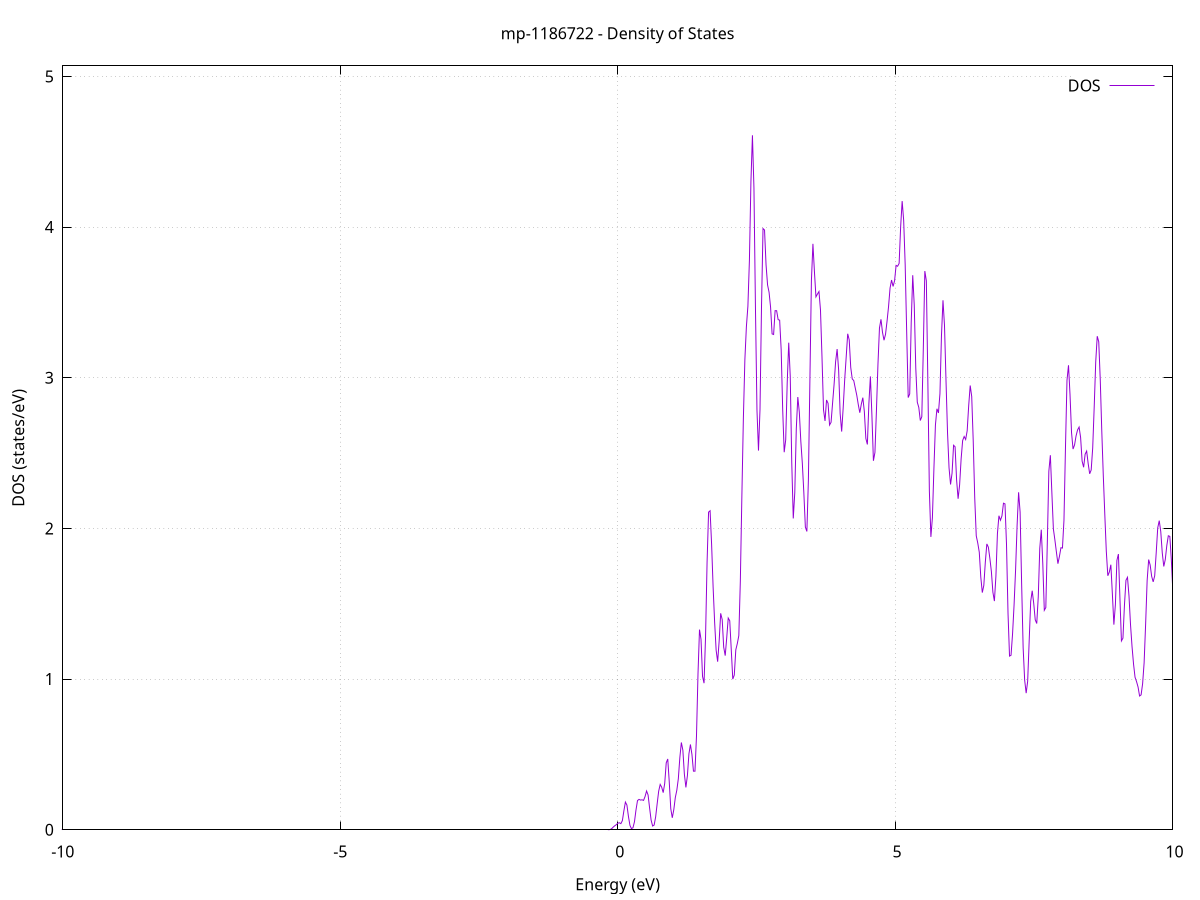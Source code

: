 set title 'mp-1186722 - Density of States'
set xlabel 'Energy (eV)'
set ylabel 'DOS (states/eV)'
set grid
set xrange [-10:10]
set yrange [0:5.070]
set xzeroaxis lt -1
set terminal png size 800,600
set output 'mp-1186722_dos_gnuplot.png'
plot '-' using 1:2 with lines title 'DOS'
-34.502100 0.000000
-34.474900 0.000000
-34.447600 0.000000
-34.420400 0.000000
-34.393100 0.000000
-34.365800 0.000000
-34.338600 0.000000
-34.311300 0.000000
-34.284100 0.000000
-34.256800 0.000000
-34.229600 0.000000
-34.202300 0.000000
-34.175100 0.000000
-34.147800 0.000000
-34.120500 0.000000
-34.093300 0.000000
-34.066000 0.000000
-34.038800 0.000000
-34.011500 0.000000
-33.984300 0.000000
-33.957000 0.000000
-33.929800 0.000000
-33.902500 0.000000
-33.875200 0.000000
-33.848000 0.000000
-33.820700 0.000000
-33.793500 0.000000
-33.766200 0.000000
-33.739000 0.000000
-33.711700 0.000000
-33.684500 0.000000
-33.657200 0.000000
-33.629900 0.000000
-33.602700 0.000000
-33.575400 0.000000
-33.548200 0.000000
-33.520900 0.000000
-33.493700 0.000000
-33.466400 0.000000
-33.439200 0.000000
-33.411900 0.000000
-33.384600 0.000000
-33.357400 0.000000
-33.330100 0.000000
-33.302900 0.000000
-33.275600 0.000000
-33.248400 0.000000
-33.221100 0.000000
-33.193900 0.000000
-33.166600 0.000000
-33.139300 0.000000
-33.112100 0.000000
-33.084800 0.000000
-33.057600 0.000000
-33.030300 0.000000
-33.003100 0.000000
-32.975800 0.000000
-32.948600 0.000000
-32.921300 0.000000
-32.894000 0.000000
-32.866800 0.000000
-32.839500 0.000000
-32.812300 0.000000
-32.785000 0.000000
-32.757800 0.000000
-32.730500 0.000000
-32.703300 0.000000
-32.676000 0.000000
-32.648700 0.000000
-32.621500 0.000000
-32.594200 0.000000
-32.567000 0.000000
-32.539700 0.000000
-32.512500 0.000000
-32.485200 0.000000
-32.458000 0.000000
-32.430700 0.000000
-32.403400 0.000000
-32.376200 0.000000
-32.348900 0.000000
-32.321700 0.000000
-32.294400 0.000000
-32.267200 0.000000
-32.239900 0.000000
-32.212600 0.000000
-32.185400 0.000000
-32.158100 0.000000
-32.130900 0.000700
-32.103600 0.008700
-32.076400 0.065600
-32.049100 0.313700
-32.021900 1.001400
-31.994600 2.311900
-31.967300 4.232700
-31.940100 6.483500
-31.912800 8.141700
-31.885600 8.130400
-31.858300 7.339300
-31.831100 8.625000
-31.803800 12.796600
-31.776600 16.508600
-31.749300 15.881800
-31.722000 10.929500
-31.694800 5.220800
-31.667500 1.676500
-31.640300 0.350400
-31.613000 0.046200
-31.585800 0.003700
-31.558500 0.000200
-31.531300 0.000000
-31.504000 0.000000
-31.476700 0.000000
-31.449500 0.000000
-31.422200 0.000000
-31.395000 0.000000
-31.367700 0.000000
-31.340500 0.000000
-31.313200 0.000000
-31.286000 0.000000
-31.258700 0.000000
-31.231400 0.000000
-31.204200 0.000000
-31.176900 0.000000
-31.149700 0.000000
-31.122400 0.000000
-31.095200 0.000000
-31.067900 0.000000
-31.040700 0.000000
-31.013400 0.000000
-30.986100 0.000000
-30.958900 0.000000
-30.931600 0.000000
-30.904400 0.000000
-30.877100 0.000000
-30.849900 0.000000
-30.822600 0.000000
-30.795400 0.000000
-30.768100 0.000000
-30.740800 0.000000
-30.713600 0.000000
-30.686300 0.000000
-30.659100 0.000000
-30.631800 0.000000
-30.604600 0.000000
-30.577300 0.000000
-30.550100 0.000000
-30.522800 0.000000
-30.495500 0.000000
-30.468300 0.000000
-30.441000 0.000000
-30.413800 0.000000
-30.386500 0.000000
-30.359300 0.000000
-30.332000 0.000000
-30.304800 0.000000
-30.277500 0.000000
-30.250200 0.000000
-30.223000 0.000000
-30.195700 0.000000
-30.168500 0.000000
-30.141200 0.000000
-30.114000 0.000000
-30.086700 0.000000
-30.059500 0.000000
-30.032200 0.000000
-30.004900 0.000000
-29.977700 0.000000
-29.950400 0.000000
-29.923200 0.000000
-29.895900 0.000000
-29.868700 0.000000
-29.841400 0.000000
-29.814200 0.000000
-29.786900 0.000000
-29.759600 0.000000
-29.732400 0.000000
-29.705100 0.000000
-29.677900 0.000000
-29.650600 0.000000
-29.623400 0.000000
-29.596100 0.000000
-29.568900 0.000000
-29.541600 0.000000
-29.514300 0.000000
-29.487100 0.000000
-29.459800 0.000000
-29.432600 0.000000
-29.405300 0.000000
-29.378100 0.000000
-29.350800 0.000000
-29.323500 0.000000
-29.296300 0.000000
-29.269000 0.000000
-29.241800 0.000000
-29.214500 0.000000
-29.187300 0.000000
-29.160000 0.000000
-29.132800 0.000000
-29.105500 0.000000
-29.078200 0.000000
-29.051000 0.000000
-29.023700 0.000000
-28.996500 0.000000
-28.969200 0.000000
-28.942000 0.000000
-28.914700 0.000000
-28.887500 0.000000
-28.860200 0.000000
-28.832900 0.000000
-28.805700 0.000000
-28.778400 0.000000
-28.751200 0.000000
-28.723900 0.000000
-28.696700 0.000000
-28.669400 0.000000
-28.642200 0.000000
-28.614900 0.000000
-28.587600 0.000000
-28.560400 0.000000
-28.533100 0.000000
-28.505900 0.000000
-28.478600 0.000000
-28.451400 0.000000
-28.424100 0.000000
-28.396900 0.000000
-28.369600 0.000000
-28.342300 0.000000
-28.315100 0.000000
-28.287800 0.000000
-28.260600 0.000000
-28.233300 0.000000
-28.206100 0.000000
-28.178800 0.000000
-28.151600 0.000000
-28.124300 0.000000
-28.097000 0.000000
-28.069800 0.000000
-28.042500 0.000000
-28.015300 0.000000
-27.988000 0.000000
-27.960800 0.000000
-27.933500 0.000000
-27.906300 0.000000
-27.879000 0.000000
-27.851700 0.000000
-27.824500 0.000000
-27.797200 0.000000
-27.770000 0.000000
-27.742700 0.000000
-27.715500 0.000000
-27.688200 0.000000
-27.661000 0.000000
-27.633700 0.000000
-27.606400 0.000000
-27.579200 0.000000
-27.551900 0.000000
-27.524700 0.000000
-27.497400 0.000000
-27.470200 0.000000
-27.442900 0.000000
-27.415700 0.000000
-27.388400 0.000000
-27.361100 0.000000
-27.333900 0.000000
-27.306600 0.000000
-27.279400 0.000000
-27.252100 0.000000
-27.224900 0.000000
-27.197600 0.000000
-27.170400 0.000000
-27.143100 0.000000
-27.115800 0.000600
-27.088600 0.014800
-27.061300 0.199800
-27.034100 1.527700
-27.006800 6.679700
-26.979600 17.011700
-26.952300 26.250100
-26.925100 26.355900
-26.897800 18.648500
-26.870500 9.437800
-26.843300 3.190500
-26.816000 0.664700
-26.788800 0.081200
-26.761500 0.005700
-26.734300 0.000200
-26.707000 0.000000
-26.679800 0.000000
-26.652500 0.000000
-26.625200 0.000000
-26.598000 0.000000
-26.570700 0.000000
-26.543500 0.000000
-26.516200 0.000000
-26.489000 0.000000
-26.461700 0.000000
-26.434400 0.000000
-26.407200 0.000000
-26.379900 0.000000
-26.352700 0.000000
-26.325400 0.000000
-26.298200 0.000000
-26.270900 0.000000
-26.243700 0.000000
-26.216400 0.000000
-26.189100 0.000000
-26.161900 0.000000
-26.134600 0.000000
-26.107400 0.000000
-26.080100 0.000000
-26.052900 0.000000
-26.025600 0.000000
-25.998400 0.000000
-25.971100 0.000000
-25.943800 0.000000
-25.916600 0.000000
-25.889300 0.000000
-25.862100 0.000000
-25.834800 0.000000
-25.807600 0.000000
-25.780300 0.000000
-25.753100 0.000000
-25.725800 0.000000
-25.698500 0.000000
-25.671300 0.000000
-25.644000 0.000000
-25.616800 0.000000
-25.589500 0.000000
-25.562300 0.000000
-25.535000 0.000000
-25.507800 0.000000
-25.480500 0.000000
-25.453200 0.000000
-25.426000 0.000000
-25.398700 0.000000
-25.371500 0.000000
-25.344200 0.000000
-25.317000 0.000000
-25.289700 0.000000
-25.262500 0.000000
-25.235200 0.000000
-25.207900 0.000000
-25.180700 0.000000
-25.153400 0.000000
-25.126200 0.000000
-25.098900 0.000000
-25.071700 0.000000
-25.044400 0.000000
-25.017200 0.000000
-24.989900 0.000000
-24.962600 0.000000
-24.935400 0.000000
-24.908100 0.000000
-24.880900 0.000000
-24.853600 0.000000
-24.826400 0.000000
-24.799100 0.000000
-24.771900 0.000000
-24.744600 0.000000
-24.717300 0.000000
-24.690100 0.000000
-24.662800 0.000000
-24.635600 0.000000
-24.608300 0.000000
-24.581100 0.000000
-24.553800 0.000000
-24.526600 0.000000
-24.499300 0.000000
-24.472000 0.000000
-24.444800 0.000000
-24.417500 0.000000
-24.390300 0.000000
-24.363000 0.000000
-24.335800 0.000000
-24.308500 0.000000
-24.281300 0.000000
-24.254000 0.000000
-24.226700 0.000000
-24.199500 0.000000
-24.172200 0.000000
-24.145000 0.000000
-24.117700 0.000000
-24.090500 0.000000
-24.063200 0.000000
-24.036000 0.000000
-24.008700 0.000000
-23.981400 0.000000
-23.954200 0.000000
-23.926900 0.000000
-23.899700 0.000000
-23.872400 0.000000
-23.845200 0.000000
-23.817900 0.000000
-23.790700 0.000000
-23.763400 0.000000
-23.736100 0.000000
-23.708900 0.000000
-23.681600 0.000000
-23.654400 0.000000
-23.627100 0.000000
-23.599900 0.000000
-23.572600 0.000000
-23.545300 0.000000
-23.518100 0.000000
-23.490800 0.000000
-23.463600 0.000000
-23.436300 0.000000
-23.409100 0.000000
-23.381800 0.000000
-23.354600 0.000000
-23.327300 0.000000
-23.300000 0.000000
-23.272800 0.000000
-23.245500 0.000000
-23.218300 0.000000
-23.191000 0.000000
-23.163800 0.000000
-23.136500 0.000000
-23.109300 0.000000
-23.082000 0.000000
-23.054700 0.000000
-23.027500 0.000000
-23.000200 0.000000
-22.973000 0.000000
-22.945700 0.000000
-22.918500 0.000000
-22.891200 0.000000
-22.864000 0.000000
-22.836700 0.000000
-22.809400 0.000000
-22.782200 0.000000
-22.754900 0.000000
-22.727700 0.000000
-22.700400 0.000000
-22.673200 0.000000
-22.645900 0.000000
-22.618700 0.000000
-22.591400 0.000000
-22.564100 0.000000
-22.536900 0.000000
-22.509600 0.000000
-22.482400 0.000000
-22.455100 0.000000
-22.427900 0.000000
-22.400600 0.000000
-22.373400 0.000000
-22.346100 0.000000
-22.318800 0.000000
-22.291600 0.000000
-22.264300 0.000000
-22.237100 0.000000
-22.209800 0.000000
-22.182600 0.000000
-22.155300 0.000000
-22.128100 0.000000
-22.100800 0.000000
-22.073500 0.000000
-22.046300 0.000000
-22.019000 0.000000
-21.991800 0.000000
-21.964500 0.000000
-21.937300 0.000000
-21.910000 0.000000
-21.882800 0.000000
-21.855500 0.000000
-21.828200 0.000000
-21.801000 0.000000
-21.773700 0.000000
-21.746500 0.000000
-21.719200 0.000000
-21.692000 0.000000
-21.664700 0.000000
-21.637500 0.000000
-21.610200 0.000000
-21.582900 0.000000
-21.555700 0.000000
-21.528400 0.000000
-21.501200 0.000000
-21.473900 0.000000
-21.446700 0.000000
-21.419400 0.000000
-21.392200 0.000000
-21.364900 0.000000
-21.337600 0.000000
-21.310400 0.000000
-21.283100 0.000000
-21.255900 0.000000
-21.228600 0.000000
-21.201400 0.000000
-21.174100 0.000000
-21.146900 0.000000
-21.119600 0.000000
-21.092300 0.000000
-21.065100 0.000000
-21.037800 0.000000
-21.010600 0.000000
-20.983300 0.000000
-20.956100 0.000000
-20.928800 0.000000
-20.901600 0.000000
-20.874300 0.000000
-20.847000 0.000000
-20.819800 0.000000
-20.792500 0.000000
-20.765300 0.000000
-20.738000 0.000000
-20.710800 0.000000
-20.683500 0.000000
-20.656200 0.000000
-20.629000 0.000000
-20.601700 0.000000
-20.574500 0.000000
-20.547200 0.000000
-20.520000 0.000000
-20.492700 0.000000
-20.465500 0.000000
-20.438200 0.000000
-20.410900 0.000000
-20.383700 0.000000
-20.356400 0.000000
-20.329200 0.000000
-20.301900 0.000000
-20.274700 0.000000
-20.247400 0.000000
-20.220200 0.000000
-20.192900 0.000000
-20.165600 0.000000
-20.138400 0.000000
-20.111100 0.000000
-20.083900 0.000000
-20.056600 0.000000
-20.029400 0.000000
-20.002100 0.000000
-19.974900 0.000000
-19.947600 0.000000
-19.920300 0.000000
-19.893100 0.000000
-19.865800 0.000000
-19.838600 0.000000
-19.811300 0.000000
-19.784100 0.000000
-19.756800 0.000000
-19.729600 0.000000
-19.702300 0.000000
-19.675000 0.000000
-19.647800 0.000000
-19.620500 0.000000
-19.593300 0.000000
-19.566000 0.000000
-19.538800 0.000000
-19.511500 0.000000
-19.484300 0.000000
-19.457000 0.000000
-19.429700 0.000000
-19.402500 0.000000
-19.375200 0.000000
-19.348000 0.000000
-19.320700 0.000000
-19.293500 0.000000
-19.266200 0.000000
-19.239000 0.000000
-19.211700 0.000000
-19.184400 0.000000
-19.157200 0.000000
-19.129900 0.000000
-19.102700 0.000000
-19.075400 0.000000
-19.048200 0.000000
-19.020900 0.000000
-18.993700 0.000000
-18.966400 0.000000
-18.939100 0.000000
-18.911900 0.000000
-18.884600 0.000000
-18.857400 0.000000
-18.830100 0.000000
-18.802900 0.000000
-18.775600 0.000000
-18.748400 0.000000
-18.721100 0.000000
-18.693800 0.000000
-18.666600 0.000000
-18.639300 0.000000
-18.612100 0.000000
-18.584800 0.000000
-18.557600 0.000000
-18.530300 0.000000
-18.503100 0.000000
-18.475800 0.000000
-18.448500 0.000000
-18.421300 0.000000
-18.394000 0.000000
-18.366800 0.000000
-18.339500 0.000000
-18.312300 0.000000
-18.285000 0.000000
-18.257800 0.000000
-18.230500 0.000000
-18.203200 0.000000
-18.176000 0.000000
-18.148700 0.000000
-18.121500 0.000000
-18.094200 0.000000
-18.067000 0.000000
-18.039700 0.000000
-18.012500 0.000000
-17.985200 0.000000
-17.957900 0.000000
-17.930700 0.000000
-17.903400 0.000000
-17.876200 0.000000
-17.848900 0.000000
-17.821700 0.000000
-17.794400 0.000000
-17.767100 0.000000
-17.739900 0.000000
-17.712600 0.000000
-17.685400 0.000000
-17.658100 0.000000
-17.630900 0.000000
-17.603600 0.000000
-17.576400 0.000000
-17.549100 0.000000
-17.521800 0.000000
-17.494600 0.000000
-17.467300 0.000000
-17.440100 0.000000
-17.412800 0.000000
-17.385600 0.000000
-17.358300 0.000000
-17.331100 0.000000
-17.303800 0.000000
-17.276500 0.000000
-17.249300 0.000000
-17.222000 0.000000
-17.194800 0.000000
-17.167500 0.000000
-17.140300 0.000000
-17.113000 0.000000
-17.085800 0.000000
-17.058500 0.000000
-17.031200 0.000000
-17.004000 0.000000
-16.976700 0.000000
-16.949500 0.000000
-16.922200 0.000000
-16.895000 0.000000
-16.867700 0.000000
-16.840500 0.000000
-16.813200 0.000000
-16.785900 0.000000
-16.758700 0.000000
-16.731400 0.000000
-16.704200 0.000000
-16.676900 0.000000
-16.649700 0.000000
-16.622400 0.000000
-16.595200 0.000000
-16.567900 0.000000
-16.540600 0.000000
-16.513400 0.000000
-16.486100 0.000000
-16.458900 0.000000
-16.431600 0.000000
-16.404400 0.000000
-16.377100 0.000000
-16.349900 0.000000
-16.322600 0.000000
-16.295300 0.000000
-16.268100 0.000000
-16.240800 0.000000
-16.213600 0.000000
-16.186300 0.000000
-16.159100 0.000000
-16.131800 0.000000
-16.104600 0.000000
-16.077300 0.000000
-16.050000 0.000000
-16.022800 0.000000
-15.995500 0.000000
-15.968300 0.000000
-15.941000 0.000000
-15.913800 0.000000
-15.886500 0.000000
-15.859300 0.000000
-15.832000 0.000000
-15.804700 0.000000
-15.777500 0.000000
-15.750200 0.000000
-15.723000 0.000000
-15.695700 0.000000
-15.668500 0.000000
-15.641200 0.000000
-15.614000 0.000000
-15.586700 0.000000
-15.559400 0.000000
-15.532200 0.000000
-15.504900 0.000000
-15.477700 0.000000
-15.450400 0.000000
-15.423200 0.000000
-15.395900 0.000000
-15.368700 0.000000
-15.341400 0.000000
-15.314100 0.000000
-15.286900 0.000000
-15.259600 0.000000
-15.232400 0.000000
-15.205100 0.000000
-15.177900 0.000000
-15.150600 0.000000
-15.123400 0.000000
-15.096100 0.000000
-15.068800 0.000000
-15.041600 0.000100
-15.014300 0.001300
-14.987100 0.013100
-14.959800 0.078200
-14.932600 0.290800
-14.905300 0.694800
-14.878000 1.151900
-14.850800 1.509600
-14.823500 1.751200
-14.796300 1.905000
-14.769000 2.115700
-14.741800 2.497100
-14.714500 2.917700
-14.687300 3.284300
-14.660000 3.755500
-14.632700 4.293000
-14.605500 4.595200
-14.578200 4.711500
-14.551000 4.961000
-14.523700 5.360400
-14.496500 5.734900
-14.469200 6.049700
-14.442000 6.347400
-14.414700 6.854100
-14.387400 7.610600
-14.360200 8.042400
-14.332900 7.840000
-14.305700 6.910300
-14.278400 5.185500
-14.251200 3.473600
-14.223900 2.622000
-14.196700 2.592000
-14.169400 3.175700
-14.142100 4.119400
-14.114900 4.900900
-14.087600 5.314400
-14.060400 5.475300
-14.033100 5.345500
-14.005900 5.043400
-13.978600 5.199100
-13.951400 6.058400
-13.924100 6.844800
-13.896800 7.004500
-13.869600 6.820600
-13.842300 6.565500
-13.815100 6.286300
-13.787800 5.992000
-13.760600 5.882300
-13.733300 6.230700
-13.706100 7.027800
-13.678800 8.058400
-13.651500 8.874300
-13.624300 9.129700
-13.597000 9.260100
-13.569800 10.052400
-13.542500 11.453700
-13.515300 12.568600
-13.488000 12.694300
-13.460800 11.467400
-13.433500 8.743500
-13.406200 5.368000
-13.379000 2.655300
-13.351700 1.055100
-13.324500 0.315500
-13.297200 0.064600
-13.270000 0.008400
-13.242700 0.000700
-13.215500 0.000000
-13.188200 0.000000
-13.160900 0.000000
-13.133700 0.000000
-13.106400 0.000000
-13.079200 0.000000
-13.051900 0.000000
-13.024700 0.000000
-12.997400 0.000000
-12.970200 0.000000
-12.942900 0.000000
-12.915600 0.000000
-12.888400 0.000000
-12.861100 0.000000
-12.833900 0.000000
-12.806600 0.000000
-12.779400 0.000000
-12.752100 0.000000
-12.724900 0.000000
-12.697600 0.000000
-12.670300 0.000000
-12.643100 0.000000
-12.615800 0.000000
-12.588600 0.000000
-12.561300 0.000000
-12.534100 0.000000
-12.506800 0.000000
-12.479600 0.000000
-12.452300 0.000000
-12.425000 0.000000
-12.397800 0.000000
-12.370500 0.000000
-12.343300 0.000000
-12.316000 0.000000
-12.288800 0.000000
-12.261500 0.000000
-12.234300 0.000000
-12.207000 0.000000
-12.179700 0.000000
-12.152500 0.000000
-12.125200 0.000000
-12.098000 0.000000
-12.070700 0.000000
-12.043500 0.000000
-12.016200 0.000000
-11.988900 0.000000
-11.961700 0.000000
-11.934400 0.000000
-11.907200 0.000000
-11.879900 0.000000
-11.852700 0.000000
-11.825400 0.000000
-11.798200 0.000000
-11.770900 0.000000
-11.743600 0.000000
-11.716400 0.000000
-11.689100 0.000000
-11.661900 0.000000
-11.634600 0.000000
-11.607400 0.000000
-11.580100 0.000000
-11.552900 0.000000
-11.525600 0.000000
-11.498300 0.000000
-11.471100 0.000000
-11.443800 0.000000
-11.416600 0.000000
-11.389300 0.000000
-11.362100 0.000000
-11.334800 0.000000
-11.307600 0.000000
-11.280300 0.000000
-11.253000 0.000000
-11.225800 0.000000
-11.198500 0.000000
-11.171300 0.000000
-11.144000 0.000000
-11.116800 0.000000
-11.089500 0.000000
-11.062300 0.000000
-11.035000 0.000000
-11.007700 0.000000
-10.980500 0.000000
-10.953200 0.000000
-10.926000 0.000000
-10.898700 0.000000
-10.871500 0.000000
-10.844200 0.000000
-10.817000 0.000000
-10.789700 0.000000
-10.762400 0.000000
-10.735200 0.000000
-10.707900 0.000000
-10.680700 0.000000
-10.653400 0.000000
-10.626200 0.000000
-10.598900 0.000000
-10.571700 0.000000
-10.544400 0.000000
-10.517100 0.000000
-10.489900 0.000000
-10.462600 0.000000
-10.435400 0.000000
-10.408100 0.000000
-10.380900 0.000000
-10.353600 0.000000
-10.326400 0.000000
-10.299100 0.000000
-10.271800 0.000000
-10.244600 0.000000
-10.217300 0.000000
-10.190100 0.000000
-10.162800 0.000000
-10.135600 0.000000
-10.108300 0.000000
-10.081100 0.000000
-10.053800 0.000000
-10.026500 0.000000
-9.999300 0.000000
-9.972000 0.000000
-9.944800 0.000000
-9.917500 0.000000
-9.890300 0.000000
-9.863000 0.000000
-9.835800 0.000000
-9.808500 0.000000
-9.781200 0.000000
-9.754000 0.000000
-9.726700 0.000000
-9.699500 0.000000
-9.672200 0.000000
-9.645000 0.000000
-9.617700 0.000000
-9.590500 0.000000
-9.563200 0.000000
-9.535900 0.000000
-9.508700 0.000000
-9.481400 0.000000
-9.454200 0.000000
-9.426900 0.000000
-9.399700 0.000000
-9.372400 0.000000
-9.345200 0.000000
-9.317900 0.000000
-9.290600 0.000000
-9.263400 0.000000
-9.236100 0.000000
-9.208900 0.000000
-9.181600 0.000000
-9.154400 0.000000
-9.127100 0.000000
-9.099800 0.000000
-9.072600 0.000000
-9.045300 0.000000
-9.018100 0.000000
-8.990800 0.000000
-8.963600 0.000000
-8.936300 0.000000
-8.909100 0.000000
-8.881800 0.000000
-8.854500 0.000000
-8.827300 0.000000
-8.800000 0.000000
-8.772800 0.000000
-8.745500 0.000000
-8.718300 0.000000
-8.691000 0.000000
-8.663800 0.000000
-8.636500 0.000000
-8.609200 0.000000
-8.582000 0.000000
-8.554700 0.000000
-8.527500 0.000000
-8.500200 0.000000
-8.473000 0.000000
-8.445700 0.000000
-8.418500 0.000000
-8.391200 0.000000
-8.363900 0.000000
-8.336700 0.000000
-8.309400 0.000000
-8.282200 0.000000
-8.254900 0.000000
-8.227700 0.000000
-8.200400 0.000000
-8.173200 0.000000
-8.145900 0.000000
-8.118600 0.000000
-8.091400 0.000000
-8.064100 0.000000
-8.036900 0.000000
-8.009600 0.000000
-7.982400 0.000000
-7.955100 0.000000
-7.927900 0.000000
-7.900600 0.000000
-7.873300 0.000000
-7.846100 0.000000
-7.818800 0.000000
-7.791600 0.000000
-7.764300 0.000000
-7.737100 0.000000
-7.709800 0.000000
-7.682600 0.000000
-7.655300 0.000000
-7.628000 0.000000
-7.600800 0.000000
-7.573500 0.000000
-7.546300 0.000000
-7.519000 0.000000
-7.491800 0.000000
-7.464500 0.000000
-7.437300 0.000000
-7.410000 0.000000
-7.382700 0.000000
-7.355500 0.000000
-7.328200 0.000000
-7.301000 0.000000
-7.273700 0.000000
-7.246500 0.000000
-7.219200 0.000000
-7.192000 0.000000
-7.164700 0.000000
-7.137400 0.000000
-7.110200 0.000000
-7.082900 0.000000
-7.055700 0.000000
-7.028400 0.000000
-7.001200 0.000000
-6.973900 0.000000
-6.946700 0.000000
-6.919400 0.000000
-6.892100 0.000000
-6.864900 0.000000
-6.837600 0.000000
-6.810400 0.000000
-6.783100 0.000000
-6.755900 0.000000
-6.728600 0.000000
-6.701400 0.000000
-6.674100 0.000000
-6.646800 0.000000
-6.619600 0.000000
-6.592300 0.000000
-6.565100 0.000000
-6.537800 0.000000
-6.510600 0.000000
-6.483300 0.000000
-6.456100 0.000000
-6.428800 0.000000
-6.401500 0.000000
-6.374300 0.000000
-6.347000 0.000000
-6.319800 0.000000
-6.292500 0.000000
-6.265300 0.000000
-6.238000 0.000000
-6.210700 0.000000
-6.183500 0.000000
-6.156200 0.000000
-6.129000 0.000000
-6.101700 0.000000
-6.074500 0.000000
-6.047200 0.000000
-6.020000 0.000000
-5.992700 0.000000
-5.965400 0.000000
-5.938200 0.000000
-5.910900 0.000000
-5.883700 0.000000
-5.856400 0.000000
-5.829200 0.000000
-5.801900 0.000000
-5.774700 0.000000
-5.747400 0.000000
-5.720100 0.000000
-5.692900 0.000000
-5.665600 0.000000
-5.638400 0.000000
-5.611100 0.000000
-5.583900 0.000000
-5.556600 0.000000
-5.529400 0.000000
-5.502100 0.000000
-5.474800 0.000000
-5.447600 0.000000
-5.420300 0.000000
-5.393100 0.000000
-5.365800 0.000000
-5.338600 0.000000
-5.311300 0.000000
-5.284100 0.000000
-5.256800 0.000000
-5.229500 0.000000
-5.202300 0.000000
-5.175000 0.000000
-5.147800 0.000000
-5.120500 0.000000
-5.093300 0.000000
-5.066000 0.000000
-5.038800 0.000000
-5.011500 0.000000
-4.984200 0.000000
-4.957000 0.000000
-4.929700 0.000000
-4.902500 0.000000
-4.875200 0.000000
-4.848000 0.000000
-4.820700 0.000000
-4.793500 0.000000
-4.766200 0.000000
-4.738900 0.000000
-4.711700 0.000000
-4.684400 0.000000
-4.657200 0.000000
-4.629900 0.000000
-4.602700 0.000000
-4.575400 0.000000
-4.548200 0.000000
-4.520900 0.000000
-4.493600 0.000000
-4.466400 0.000000
-4.439100 0.000000
-4.411900 0.000000
-4.384600 0.000000
-4.357400 0.000000
-4.330100 0.000000
-4.302900 0.000000
-4.275600 0.000000
-4.248300 0.000000
-4.221100 0.000000
-4.193800 0.000000
-4.166600 0.000000
-4.139300 0.000000
-4.112100 0.000000
-4.084800 0.000000
-4.057600 0.000000
-4.030300 0.000000
-4.003000 0.000000
-3.975800 0.000000
-3.948500 0.000000
-3.921300 0.000000
-3.894000 0.000000
-3.866800 0.000000
-3.839500 0.000000
-3.812300 0.000000
-3.785000 0.000000
-3.757700 0.000000
-3.730500 0.000000
-3.703200 0.000000
-3.676000 0.000000
-3.648700 0.000000
-3.621500 0.000000
-3.594200 0.000000
-3.567000 0.000000
-3.539700 0.000000
-3.512400 0.000000
-3.485200 0.000000
-3.457900 0.000000
-3.430700 0.000000
-3.403400 0.000000
-3.376200 0.000000
-3.348900 0.000000
-3.321600 0.000000
-3.294400 0.000000
-3.267100 0.000000
-3.239900 0.000000
-3.212600 0.000000
-3.185400 0.000000
-3.158100 0.000000
-3.130900 0.000000
-3.103600 0.000000
-3.076300 0.000000
-3.049100 0.000000
-3.021800 0.000000
-2.994600 0.000000
-2.967300 0.000000
-2.940100 0.000000
-2.912800 0.000000
-2.885600 0.000000
-2.858300 0.000000
-2.831000 0.000000
-2.803800 0.000000
-2.776500 0.000000
-2.749300 0.000000
-2.722000 0.000000
-2.694800 0.000000
-2.667500 0.000000
-2.640300 0.000000
-2.613000 0.000000
-2.585700 0.000000
-2.558500 0.000000
-2.531200 0.000000
-2.504000 0.000000
-2.476700 0.000000
-2.449500 0.000000
-2.422200 0.000000
-2.395000 0.000000
-2.367700 0.000000
-2.340400 0.000000
-2.313200 0.000000
-2.285900 0.000000
-2.258700 0.000000
-2.231400 0.000000
-2.204200 0.000000
-2.176900 0.000000
-2.149700 0.000000
-2.122400 0.000000
-2.095100 0.000000
-2.067900 0.000000
-2.040600 0.000000
-2.013400 0.000000
-1.986100 0.000000
-1.958900 0.000000
-1.931600 0.000000
-1.904400 0.000000
-1.877100 0.000000
-1.849800 0.000000
-1.822600 0.000000
-1.795300 0.000000
-1.768100 0.000000
-1.740800 0.000000
-1.713600 0.000000
-1.686300 0.000000
-1.659100 0.000000
-1.631800 0.000000
-1.604500 0.000000
-1.577300 0.000000
-1.550000 0.000000
-1.522800 0.000000
-1.495500 0.000000
-1.468300 0.000000
-1.441000 0.000000
-1.413800 0.000000
-1.386500 0.000000
-1.359200 0.000000
-1.332000 0.000000
-1.304700 0.000000
-1.277500 0.000000
-1.250200 0.000000
-1.223000 0.000000
-1.195700 0.000000
-1.168500 0.000000
-1.141200 0.000000
-1.113900 0.000000
-1.086700 0.000000
-1.059400 0.000000
-1.032200 0.000000
-1.004900 0.000000
-0.977700 0.000000
-0.950400 0.000000
-0.923200 0.000000
-0.895900 0.000000
-0.868600 0.000000
-0.841400 0.000000
-0.814100 0.000000
-0.786900 0.000000
-0.759600 0.000000
-0.732400 0.000000
-0.705100 0.000000
-0.677900 0.000000
-0.650600 0.000000
-0.623300 0.000000
-0.596100 0.000000
-0.568800 0.000000
-0.541600 0.000000
-0.514300 0.000000
-0.487100 0.000000
-0.459800 0.000000
-0.432500 0.000000
-0.405300 0.000000
-0.378000 0.000000
-0.350800 0.000000
-0.323500 0.000000
-0.296300 0.000000
-0.269000 0.000000
-0.241800 0.000000
-0.214500 0.000000
-0.187200 0.000000
-0.160000 0.000300
-0.132700 0.002000
-0.105500 0.008000
-0.078200 0.018300
-0.051000 0.027000
-0.023700 0.033900
0.003500 0.043800
0.030800 0.046500
0.058100 0.040800
0.085300 0.060900
0.112600 0.126200
0.139800 0.183800
0.167100 0.164100
0.194300 0.089000
0.221600 0.029300
0.248800 0.007500
0.276100 0.013400
0.303400 0.053700
0.330600 0.131300
0.357900 0.193900
0.385100 0.201700
0.412400 0.197200
0.439600 0.198800
0.466900 0.195100
0.494100 0.220600
0.521400 0.257500
0.548700 0.230800
0.575900 0.144800
0.603200 0.064400
0.630400 0.025000
0.657700 0.031400
0.684900 0.085400
0.712200 0.172800
0.739400 0.256100
0.766700 0.301000
0.794000 0.282200
0.821200 0.246500
0.848500 0.308400
0.875700 0.444500
0.903000 0.470000
0.930200 0.317200
0.957500 0.139900
0.984700 0.079400
1.012000 0.133400
1.039300 0.213800
1.066500 0.262600
1.093800 0.338900
1.121000 0.478800
1.148300 0.579300
1.175500 0.527800
1.202800 0.368400
1.230000 0.281400
1.257300 0.359400
1.284600 0.504100
1.311800 0.566100
1.339100 0.499600
1.366300 0.389000
1.393600 0.388800
1.420800 0.620400
1.448100 1.033300
1.475300 1.328500
1.502600 1.263600
1.529900 1.018000
1.557100 0.973000
1.584400 1.283000
1.611600 1.773800
1.638900 2.108300
1.666100 2.117300
1.693400 1.894500
1.720600 1.611200
1.747900 1.377800
1.775200 1.191500
1.802400 1.115700
1.829700 1.253200
1.856900 1.436600
1.884200 1.395400
1.911400 1.211900
1.938700 1.155800
1.965900 1.274300
1.993200 1.405200
2.020500 1.387500
2.047700 1.195600
2.075000 0.999900
2.102200 1.027000
2.129500 1.194500
2.156700 1.235700
2.184000 1.289100
2.211200 1.647700
2.238500 2.206600
2.265800 2.727300
2.293000 3.120000
2.320300 3.338700
2.347500 3.474700
2.374800 3.779000
2.402000 4.300500
2.429300 4.609200
2.456600 4.257900
2.483800 3.463300
2.511100 2.784500
2.538300 2.516900
2.565600 2.788400
2.592800 3.472200
2.620100 3.990300
2.647300 3.980500
2.674600 3.749600
2.701900 3.616400
2.729100 3.567400
2.756400 3.468000
2.783600 3.291100
2.810900 3.287200
2.838100 3.445400
2.865400 3.445100
2.892600 3.386100
2.919900 3.382100
2.947200 3.186300
2.974400 2.789800
3.001700 2.505900
3.028900 2.587800
3.056200 2.968300
3.083400 3.232600
3.110700 3.010800
3.137900 2.436600
3.165200 2.066200
3.192500 2.237900
3.219700 2.660700
3.247000 2.872200
3.274200 2.772400
3.301500 2.578100
3.328700 2.431100
3.356000 2.234600
3.383200 2.008700
3.410500 1.980000
3.437800 2.322100
3.465000 2.983400
3.492300 3.645500
3.519500 3.889000
3.546800 3.702600
3.574000 3.536900
3.601300 3.555700
3.628500 3.572500
3.655800 3.449100
3.683100 3.135600
3.710300 2.787700
3.737600 2.713400
3.764800 2.852500
3.792100 2.830500
3.819300 2.686300
3.846600 2.704600
3.873800 2.832100
3.901100 2.956500
3.928400 3.106900
3.955600 3.190500
3.982900 3.050900
4.010100 2.763100
4.037400 2.642800
4.064600 2.798800
4.091900 2.986000
4.119100 3.138000
4.146400 3.291900
4.173700 3.251500
4.200900 3.068700
4.228200 2.992400
4.255400 2.981200
4.282700 2.931600
4.309900 2.883500
4.337200 2.821300
4.364400 2.767900
4.391700 2.825000
4.419000 2.867900
4.446200 2.775800
4.473500 2.597000
4.500700 2.557400
4.528000 2.829100
4.555200 3.008900
4.582500 2.750700
4.609700 2.449000
4.637000 2.503900
4.664300 2.783600
4.691500 3.088500
4.718800 3.330400
4.746000 3.388000
4.773300 3.302100
4.800500 3.249200
4.827800 3.288000
4.855000 3.374200
4.882300 3.471800
4.909600 3.595400
4.936800 3.648800
4.964100 3.606100
4.991300 3.644200
5.018600 3.745900
5.045800 3.740100
5.073100 3.759300
5.100300 4.000700
5.127600 4.172600
5.154900 4.045300
5.182100 3.751200
5.209400 3.303100
5.236600 2.868500
5.263900 2.892900
5.291100 3.368300
5.318400 3.680600
5.345700 3.481700
5.372900 3.066400
5.400200 2.838000
5.427400 2.803300
5.454700 2.716300
5.481900 2.741800
5.509200 3.196900
5.536400 3.708100
5.563700 3.643700
5.591000 2.970800
5.618200 2.248000
5.645500 1.943900
5.672700 2.070200
5.700000 2.396900
5.727200 2.686300
5.754500 2.794200
5.781700 2.766400
5.809000 2.895200
5.836300 3.280800
5.863500 3.514400
5.890800 3.346200
5.918000 2.981200
5.945300 2.636800
5.972500 2.402800
5.999800 2.291900
6.027000 2.366600
6.054300 2.552100
6.081600 2.542000
6.108800 2.322500
6.136100 2.197000
6.163300 2.288900
6.190600 2.462100
6.217800 2.583300
6.245100 2.610200
6.272300 2.590300
6.299600 2.648300
6.326900 2.815100
6.354100 2.948700
6.381400 2.875400
6.408600 2.580100
6.435900 2.201100
6.463100 1.950800
6.490400 1.902700
6.517600 1.842200
6.544900 1.677000
6.572200 1.574200
6.599400 1.621700
6.626700 1.776400
6.653900 1.897300
6.681200 1.875700
6.708400 1.801600
6.735700 1.714400
6.762900 1.576900
6.790200 1.517800
6.817500 1.684000
6.844700 1.965600
6.872000 2.084200
6.899200 2.054400
6.926500 2.083500
6.953700 2.167400
6.981000 2.162900
7.008200 1.895500
7.035500 1.437100
7.062800 1.152700
7.090000 1.158400
7.117300 1.299900
7.144500 1.489900
7.171800 1.722600
7.199000 2.016600
7.226300 2.239800
7.253500 2.108400
7.280800 1.636000
7.308100 1.208800
7.335300 0.994200
7.362600 0.906900
7.389800 0.985700
7.417100 1.254300
7.444300 1.515500
7.471600 1.586500
7.498800 1.502600
7.526100 1.393800
7.553400 1.368900
7.580600 1.545200
7.607900 1.867700
7.635100 1.991500
7.662400 1.764400
7.689600 1.456800
7.716900 1.474800
7.744100 1.908800
7.771400 2.379600
7.798700 2.486000
7.825900 2.237300
7.853200 1.996700
7.880400 1.923400
7.907700 1.843400
7.934900 1.766000
7.962200 1.814400
7.989400 1.871900
8.016700 1.869900
8.044000 2.054700
8.071200 2.538300
8.098500 2.983300
8.125700 3.082900
8.153000 2.888500
8.180200 2.637000
8.207500 2.526800
8.234800 2.554200
8.262000 2.614200
8.289300 2.654200
8.316500 2.672800
8.343800 2.603900
8.371000 2.446800
8.398300 2.405900
8.425500 2.492900
8.452800 2.513400
8.480100 2.430600
8.507300 2.362600
8.534600 2.388000
8.561800 2.533800
8.589100 2.808200
8.616300 3.105500
8.643600 3.275800
8.670800 3.238800
8.698100 2.986100
8.725400 2.646700
8.752600 2.351900
8.779900 2.092800
8.807100 1.848400
8.834400 1.685900
8.861600 1.710600
8.888900 1.759200
8.916100 1.567100
8.943400 1.361600
8.970700 1.494000
8.997900 1.788100
9.025200 1.829900
9.052400 1.539600
9.079700 1.253500
9.106900 1.271800
9.134200 1.491400
9.161400 1.656200
9.188700 1.675700
9.216000 1.551400
9.243200 1.362300
9.270500 1.216800
9.297700 1.100400
9.325000 1.012400
9.352200 0.983400
9.379500 0.947200
9.406700 0.887900
9.434000 0.895400
9.461300 0.968800
9.488500 1.107700
9.515800 1.365400
9.543000 1.654300
9.570300 1.793300
9.597500 1.757300
9.624800 1.681600
9.652000 1.645500
9.679300 1.685700
9.706600 1.839700
9.733800 2.003700
9.761100 2.051700
9.788300 1.979500
9.815600 1.837500
9.842800 1.747700
9.870100 1.794000
9.897300 1.886200
9.924600 1.951300
9.951900 1.947200
9.979100 1.792100
10.006400 1.580000
10.033600 1.490700
10.060900 1.558100
10.088100 1.751400
10.115400 2.048500
10.142600 2.357700
10.169900 2.606400
10.197200 2.754300
10.224400 2.530600
10.251700 1.912000
10.278900 1.491600
10.306200 1.607400
10.333400 1.904900
10.360700 1.965900
10.387900 1.817000
10.415200 1.657500
10.442500 1.466400
10.469700 1.288400
10.497000 1.334700
10.524200 1.494600
10.551500 1.430500
10.578700 1.228500
10.606000 1.261300
10.633200 1.470900
10.660500 1.476800
10.687800 1.283300
10.715000 1.186900
10.742300 1.192000
10.769500 1.159900
10.796800 1.160800
10.824000 1.272800
10.851300 1.437200
10.878500 1.591800
10.905800 1.710200
10.933100 1.794100
10.960300 1.872200
10.987600 1.925100
11.014800 1.879300
11.042100 1.696700
11.069300 1.475100
11.096600 1.430600
11.123900 1.707800
11.151100 2.191300
11.178400 2.567400
11.205600 2.576100
11.232900 2.265700
11.260100 1.934400
11.287400 1.762500
11.314600 1.716000
11.341900 1.682600
11.369200 1.613200
11.396400 1.576300
11.423700 1.530800
11.450900 1.346400
11.478200 1.203000
11.505400 1.375400
11.532700 1.606300
11.559900 1.396500
11.587200 0.869600
11.614500 0.545900
11.641700 0.543000
11.669000 0.590500
11.696200 0.581100
11.723500 0.642500
11.750700 0.777900
11.778000 0.910400
11.805200 1.042700
11.832500 1.053200
11.859800 0.809700
11.887000 0.504700
11.914300 0.391200
11.941500 0.476000
11.968800 0.634600
11.996000 0.733000
12.023300 0.733000
12.050500 0.640700
12.077800 0.460600
12.105100 0.362000
12.132300 0.514100
12.159600 0.818200
12.186800 1.055400
12.214100 1.177600
12.241300 1.337000
12.268600 1.664800
12.295800 2.024300
12.323100 2.034600
12.350400 1.574600
12.377600 1.028200
12.404900 0.765200
12.432100 0.785600
12.459400 0.941900
12.486600 1.094300
12.513900 1.088900
12.541100 0.904700
12.568400 0.721300
12.595700 0.742900
12.622900 0.994900
12.650200 1.243300
12.677400 1.267900
12.704700 1.159100
12.731900 1.105500
12.759200 1.133000
12.786400 1.185600
12.813700 1.230100
12.841000 1.257700
12.868200 1.245400
12.895500 1.196600
12.922700 1.153100
12.950000 1.147700
12.977200 1.185100
13.004500 1.220700
13.031700 1.192900
13.059000 1.112600
13.086300 1.086200
13.113500 1.123900
13.140800 1.076700
13.168000 0.977400
13.195300 1.019000
13.222500 1.264300
13.249800 1.626500
13.277000 1.854300
13.304300 1.864000
13.331600 1.812100
13.358800 1.651700
13.386100 1.341700
13.413300 1.169500
13.440600 1.389700
13.467800 1.852500
13.495100 2.135700
13.522300 2.004900
13.549600 1.672500
13.576900 1.400100
13.604100 1.156300
13.631400 0.972000
13.658600 1.079600
13.685900 1.520800
13.713100 2.027200
13.740400 2.427300
13.767600 2.781300
13.794900 2.973900
13.822200 2.770100
13.849400 2.366200
13.876700 2.152800
13.903900 2.109700
13.931200 1.976200
13.958400 1.712200
13.985700 1.434000
14.013000 1.202500
14.040200 1.123300
14.067500 1.229800
14.094700 1.359200
14.122000 1.422300
14.149200 1.510100
14.176500 1.653500
14.203700 1.655400
14.231000 1.470400
14.258300 1.388100
14.285500 1.493700
14.312800 1.598000
14.340000 1.658400
14.367300 1.644900
14.394500 1.521200
14.421800 1.524400
14.449000 1.845900
14.476300 2.307900
14.503600 2.588000
14.530800 2.572600
14.558100 2.477500
14.585300 2.490700
14.612600 2.544800
14.639800 2.525900
14.667100 2.372300
14.694300 2.115900
14.721600 1.819900
14.748900 1.482100
14.776100 1.191400
14.803400 1.145300
14.830600 1.367300
14.857900 1.780000
14.885100 2.269900
14.912400 2.528000
14.939600 2.367200
14.966900 2.045000
14.994200 1.966900
15.021400 2.246900
15.048700 2.615300
15.075900 2.699000
15.103200 2.402400
15.130400 1.964600
15.157700 1.691200
15.184900 1.601100
15.212200 1.465800
15.239500 1.295300
15.266700 1.291400
15.294000 1.494000
15.321200 1.769900
15.348500 1.978700
15.375700 2.157300
15.403000 2.400600
15.430200 2.619700
15.457500 2.720200
15.484800 2.720200
15.512000 2.520800
15.539300 2.079200
15.566500 1.629200
15.593800 1.380300
15.621000 1.292300
15.648300 1.319500
15.675500 1.474500
15.702800 1.621300
15.730100 1.685200
15.757300 1.748300
15.784600 1.808500
15.811800 1.869400
15.839100 2.104800
15.866300 2.478800
15.893600 2.648300
15.920800 2.565600
15.948100 2.425100
15.975400 2.232700
16.002600 1.950100
16.029900 1.675000
16.057100 1.615400
16.084400 1.801400
16.111600 1.951700
16.138900 1.938900
16.166100 1.887100
16.193400 1.849900
16.220700 1.822400
16.247900 1.976200
16.275200 2.398000
16.302400 2.610900
16.329700 2.435900
16.356900 2.489500
16.384200 2.887800
16.411400 3.051300
16.438700 2.786900
16.466000 2.420200
16.493200 2.284800
16.520500 2.398500
16.547700 2.639500
16.575000 2.905300
16.602200 2.982800
16.629500 2.784600
16.656700 2.414200
16.684000 1.989200
16.711300 1.674000
16.738500 1.603300
16.765800 1.668700
16.793000 1.635900
16.820300 1.556300
16.847500 1.688500
16.874800 1.970300
16.902100 2.074800
16.929300 1.995400
16.956600 2.028700
16.983800 2.258600
17.011100 2.499200
17.038300 2.517800
17.065600 2.195700
17.092800 1.694500
17.120100 1.300700
17.147400 1.127500
17.174600 1.111100
17.201900 1.134500
17.229100 1.105300
17.256400 0.985900
17.283600 0.801100
17.310900 0.606100
17.338100 0.443500
17.365400 0.350500
17.392700 0.293700
17.419900 0.231000
17.447200 0.204000
17.474400 0.202500
17.501700 0.162500
17.528900 0.100700
17.556200 0.054300
17.583400 0.023500
17.610700 0.006700
17.638000 0.001100
17.665200 0.000100
17.692500 0.000000
17.719700 0.000000
17.747000 0.000000
17.774200 0.000000
17.801500 0.000000
17.828700 0.000000
17.856000 0.000000
17.883300 0.000000
17.910500 0.000000
17.937800 0.000000
17.965000 0.000000
17.992300 0.000000
18.019500 0.000000
18.046800 0.000000
18.074000 0.000000
18.101300 0.000000
18.128600 0.000000
18.155800 0.000000
18.183100 0.000000
18.210300 0.000000
18.237600 0.000000
18.264800 0.000000
18.292100 0.000000
18.319300 0.000000
18.346600 0.000000
18.373900 0.000000
18.401100 0.000000
18.428400 0.000000
18.455600 0.000000
18.482900 0.000000
18.510100 0.000000
18.537400 0.000000
18.564600 0.000000
18.591900 0.000000
18.619200 0.000000
18.646400 0.000000
18.673700 0.000000
18.700900 0.000000
18.728200 0.000000
18.755400 0.000000
18.782700 0.000000
18.809900 0.000000
18.837200 0.000000
18.864500 0.000000
18.891700 0.000000
18.919000 0.000000
18.946200 0.000000
18.973500 0.000000
19.000700 0.000000
19.028000 0.000000
19.055200 0.000000
19.082500 0.000000
19.109800 0.000000
19.137000 0.000000
19.164300 0.000000
19.191500 0.000000
19.218800 0.000000
19.246000 0.000000
19.273300 0.000000
19.300500 0.000000
19.327800 0.000000
19.355100 0.000000
19.382300 0.000000
19.409600 0.000000
19.436800 0.000000
19.464100 0.000000
19.491300 0.000000
19.518600 0.000000
19.545800 0.000000
19.573100 0.000000
19.600400 0.000000
19.627600 0.000000
19.654900 0.000000
19.682100 0.000000
19.709400 0.000000
19.736600 0.000000
19.763900 0.000000
19.791200 0.000000
19.818400 0.000000
19.845700 0.000000
19.872900 0.000000
19.900200 0.000000
19.927400 0.000000
19.954700 0.000000
19.981900 0.000000
20.009200 0.000000
e
